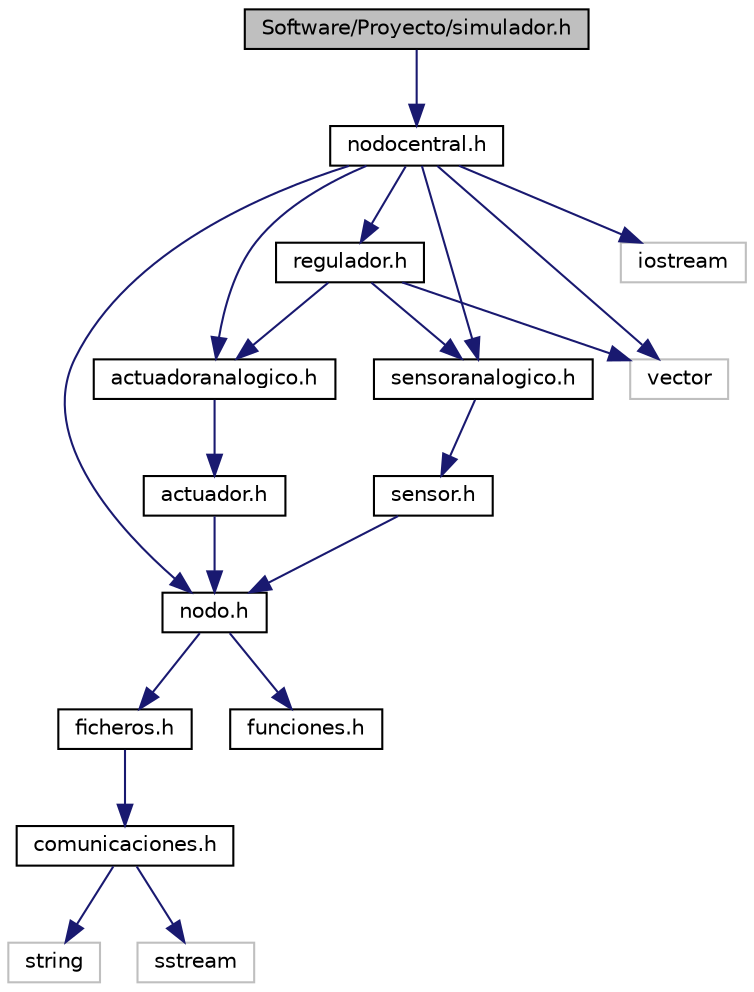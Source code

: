 digraph G
{
  edge [fontname="Helvetica",fontsize="10",labelfontname="Helvetica",labelfontsize="10"];
  node [fontname="Helvetica",fontsize="10",shape=record];
  Node1 [label="Software/Proyecto/simulador.h",height=0.2,width=0.4,color="black", fillcolor="grey75", style="filled" fontcolor="black"];
  Node1 -> Node2 [color="midnightblue",fontsize="10",style="solid",fontname="Helvetica"];
  Node2 [label="nodocentral.h",height=0.2,width=0.4,color="black", fillcolor="white", style="filled",URL="$nodocentral_8h.html"];
  Node2 -> Node3 [color="midnightblue",fontsize="10",style="solid",fontname="Helvetica"];
  Node3 [label="nodo.h",height=0.2,width=0.4,color="black", fillcolor="white", style="filled",URL="$nodo_8h.html"];
  Node3 -> Node4 [color="midnightblue",fontsize="10",style="solid",fontname="Helvetica"];
  Node4 [label="ficheros.h",height=0.2,width=0.4,color="black", fillcolor="white", style="filled",URL="$ficheros_8h.html"];
  Node4 -> Node5 [color="midnightblue",fontsize="10",style="solid",fontname="Helvetica"];
  Node5 [label="comunicaciones.h",height=0.2,width=0.4,color="black", fillcolor="white", style="filled",URL="$comunicaciones_8h.html"];
  Node5 -> Node6 [color="midnightblue",fontsize="10",style="solid",fontname="Helvetica"];
  Node6 [label="string",height=0.2,width=0.4,color="grey75", fillcolor="white", style="filled"];
  Node5 -> Node7 [color="midnightblue",fontsize="10",style="solid",fontname="Helvetica"];
  Node7 [label="sstream",height=0.2,width=0.4,color="grey75", fillcolor="white", style="filled"];
  Node3 -> Node8 [color="midnightblue",fontsize="10",style="solid",fontname="Helvetica"];
  Node8 [label="funciones.h",height=0.2,width=0.4,color="black", fillcolor="white", style="filled",URL="$funciones_8h.html"];
  Node2 -> Node9 [color="midnightblue",fontsize="10",style="solid",fontname="Helvetica"];
  Node9 [label="actuadoranalogico.h",height=0.2,width=0.4,color="black", fillcolor="white", style="filled",URL="$actuadoranalogico_8h.html"];
  Node9 -> Node10 [color="midnightblue",fontsize="10",style="solid",fontname="Helvetica"];
  Node10 [label="actuador.h",height=0.2,width=0.4,color="black", fillcolor="white", style="filled",URL="$actuador_8h.html"];
  Node10 -> Node3 [color="midnightblue",fontsize="10",style="solid",fontname="Helvetica"];
  Node2 -> Node11 [color="midnightblue",fontsize="10",style="solid",fontname="Helvetica"];
  Node11 [label="sensoranalogico.h",height=0.2,width=0.4,color="black", fillcolor="white", style="filled",URL="$sensoranalogico_8h.html"];
  Node11 -> Node12 [color="midnightblue",fontsize="10",style="solid",fontname="Helvetica"];
  Node12 [label="sensor.h",height=0.2,width=0.4,color="black", fillcolor="white", style="filled",URL="$sensor_8h.html"];
  Node12 -> Node3 [color="midnightblue",fontsize="10",style="solid",fontname="Helvetica"];
  Node2 -> Node13 [color="midnightblue",fontsize="10",style="solid",fontname="Helvetica"];
  Node13 [label="regulador.h",height=0.2,width=0.4,color="black", fillcolor="white", style="filled",URL="$regulador_8h.html"];
  Node13 -> Node11 [color="midnightblue",fontsize="10",style="solid",fontname="Helvetica"];
  Node13 -> Node9 [color="midnightblue",fontsize="10",style="solid",fontname="Helvetica"];
  Node13 -> Node14 [color="midnightblue",fontsize="10",style="solid",fontname="Helvetica"];
  Node14 [label="vector",height=0.2,width=0.4,color="grey75", fillcolor="white", style="filled"];
  Node2 -> Node14 [color="midnightblue",fontsize="10",style="solid",fontname="Helvetica"];
  Node2 -> Node15 [color="midnightblue",fontsize="10",style="solid",fontname="Helvetica"];
  Node15 [label="iostream",height=0.2,width=0.4,color="grey75", fillcolor="white", style="filled"];
}
